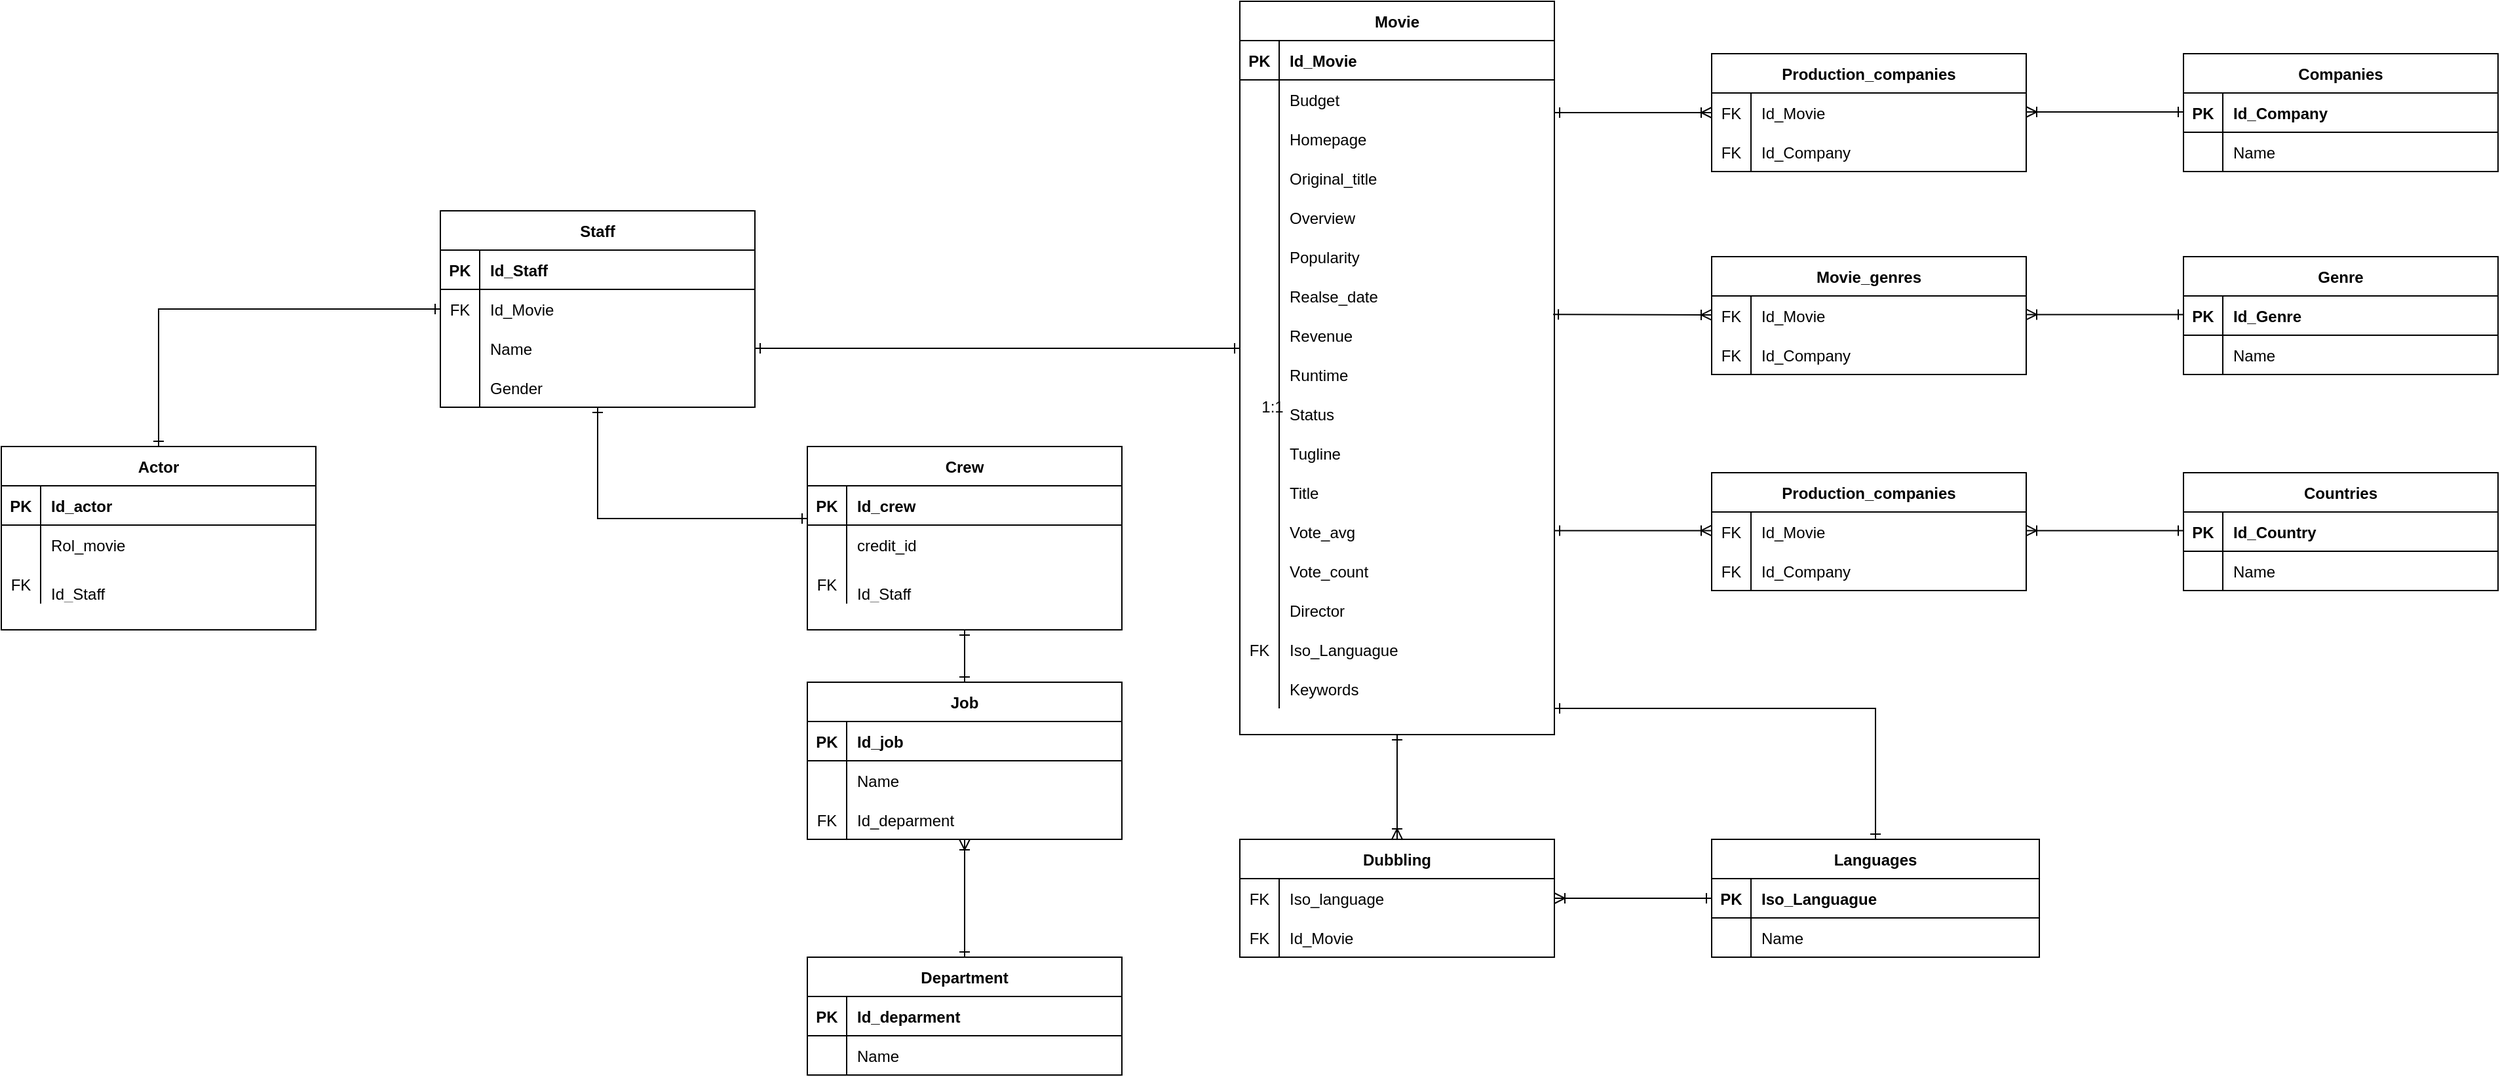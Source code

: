<mxfile version="22.1.16" type="github">
  <diagram id="R2lEEEUBdFMjLlhIrx00" name="Page-1">
    <mxGraphModel dx="2284" dy="729" grid="1" gridSize="10" guides="1" tooltips="1" connect="1" arrows="1" fold="1" page="1" pageScale="1" pageWidth="850" pageHeight="1100" math="0" shadow="0" extFonts="Permanent Marker^https://fonts.googleapis.com/css?family=Permanent+Marker">
      <root>
        <mxCell id="0" />
        <mxCell id="1" parent="0" />
        <mxCell id="Y3S7Xv6GMhC--RtSVABy-1" value="Movie" style="shape=table;startSize=30;container=1;collapsible=1;childLayout=tableLayout;fixedRows=1;rowLines=0;fontStyle=1;align=center;resizeLast=1;" parent="1" vertex="1">
          <mxGeometry x="400" y="80" width="240" height="560" as="geometry" />
        </mxCell>
        <mxCell id="Y3S7Xv6GMhC--RtSVABy-2" value="" style="shape=partialRectangle;collapsible=0;dropTarget=0;pointerEvents=0;fillColor=none;points=[[0,0.5],[1,0.5]];portConstraint=eastwest;top=0;left=0;right=0;bottom=1;" parent="Y3S7Xv6GMhC--RtSVABy-1" vertex="1">
          <mxGeometry y="30" width="240" height="30" as="geometry" />
        </mxCell>
        <mxCell id="Y3S7Xv6GMhC--RtSVABy-3" value="PK" style="shape=partialRectangle;overflow=hidden;connectable=0;fillColor=none;top=0;left=0;bottom=0;right=0;fontStyle=1;" parent="Y3S7Xv6GMhC--RtSVABy-2" vertex="1">
          <mxGeometry width="30" height="30" as="geometry">
            <mxRectangle width="30" height="30" as="alternateBounds" />
          </mxGeometry>
        </mxCell>
        <mxCell id="Y3S7Xv6GMhC--RtSVABy-4" value="Id_Movie" style="shape=partialRectangle;overflow=hidden;connectable=0;fillColor=none;top=0;left=0;bottom=0;right=0;align=left;spacingLeft=6;fontStyle=1;" parent="Y3S7Xv6GMhC--RtSVABy-2" vertex="1">
          <mxGeometry x="30" width="210" height="30" as="geometry">
            <mxRectangle width="210" height="30" as="alternateBounds" />
          </mxGeometry>
        </mxCell>
        <mxCell id="Y3S7Xv6GMhC--RtSVABy-5" value="" style="shape=partialRectangle;collapsible=0;dropTarget=0;pointerEvents=0;fillColor=none;points=[[0,0.5],[1,0.5]];portConstraint=eastwest;top=0;left=0;right=0;bottom=0;" parent="Y3S7Xv6GMhC--RtSVABy-1" vertex="1">
          <mxGeometry y="60" width="240" height="30" as="geometry" />
        </mxCell>
        <mxCell id="Y3S7Xv6GMhC--RtSVABy-6" value="" style="shape=partialRectangle;overflow=hidden;connectable=0;fillColor=none;top=0;left=0;bottom=0;right=0;" parent="Y3S7Xv6GMhC--RtSVABy-5" vertex="1">
          <mxGeometry width="30" height="30" as="geometry">
            <mxRectangle width="30" height="30" as="alternateBounds" />
          </mxGeometry>
        </mxCell>
        <mxCell id="Y3S7Xv6GMhC--RtSVABy-7" value="Budget" style="shape=partialRectangle;overflow=hidden;connectable=0;fillColor=none;top=0;left=0;bottom=0;right=0;align=left;spacingLeft=6;" parent="Y3S7Xv6GMhC--RtSVABy-5" vertex="1">
          <mxGeometry x="30" width="210" height="30" as="geometry">
            <mxRectangle width="210" height="30" as="alternateBounds" />
          </mxGeometry>
        </mxCell>
        <mxCell id="Y3S7Xv6GMhC--RtSVABy-8" style="shape=partialRectangle;collapsible=0;dropTarget=0;pointerEvents=0;fillColor=none;points=[[0,0.5],[1,0.5]];portConstraint=eastwest;top=0;left=0;right=0;bottom=0;" parent="Y3S7Xv6GMhC--RtSVABy-1" vertex="1">
          <mxGeometry y="90" width="240" height="30" as="geometry" />
        </mxCell>
        <mxCell id="Y3S7Xv6GMhC--RtSVABy-9" style="shape=partialRectangle;overflow=hidden;connectable=0;fillColor=none;top=0;left=0;bottom=0;right=0;" parent="Y3S7Xv6GMhC--RtSVABy-8" vertex="1">
          <mxGeometry width="30" height="30" as="geometry">
            <mxRectangle width="30" height="30" as="alternateBounds" />
          </mxGeometry>
        </mxCell>
        <mxCell id="Y3S7Xv6GMhC--RtSVABy-10" value="Homepage" style="shape=partialRectangle;overflow=hidden;connectable=0;fillColor=none;top=0;left=0;bottom=0;right=0;align=left;spacingLeft=6;" parent="Y3S7Xv6GMhC--RtSVABy-8" vertex="1">
          <mxGeometry x="30" width="210" height="30" as="geometry">
            <mxRectangle width="210" height="30" as="alternateBounds" />
          </mxGeometry>
        </mxCell>
        <mxCell id="Y3S7Xv6GMhC--RtSVABy-11" style="shape=partialRectangle;collapsible=0;dropTarget=0;pointerEvents=0;fillColor=none;points=[[0,0.5],[1,0.5]];portConstraint=eastwest;top=0;left=0;right=0;bottom=0;" parent="Y3S7Xv6GMhC--RtSVABy-1" vertex="1">
          <mxGeometry y="120" width="240" height="30" as="geometry" />
        </mxCell>
        <mxCell id="Y3S7Xv6GMhC--RtSVABy-12" style="shape=partialRectangle;overflow=hidden;connectable=0;fillColor=none;top=0;left=0;bottom=0;right=0;" parent="Y3S7Xv6GMhC--RtSVABy-11" vertex="1">
          <mxGeometry width="30" height="30" as="geometry">
            <mxRectangle width="30" height="30" as="alternateBounds" />
          </mxGeometry>
        </mxCell>
        <mxCell id="Y3S7Xv6GMhC--RtSVABy-13" value="Original_title" style="shape=partialRectangle;overflow=hidden;connectable=0;fillColor=none;top=0;left=0;bottom=0;right=0;align=left;spacingLeft=6;" parent="Y3S7Xv6GMhC--RtSVABy-11" vertex="1">
          <mxGeometry x="30" width="210" height="30" as="geometry">
            <mxRectangle width="210" height="30" as="alternateBounds" />
          </mxGeometry>
        </mxCell>
        <mxCell id="Y3S7Xv6GMhC--RtSVABy-14" style="shape=partialRectangle;collapsible=0;dropTarget=0;pointerEvents=0;fillColor=none;points=[[0,0.5],[1,0.5]];portConstraint=eastwest;top=0;left=0;right=0;bottom=0;" parent="Y3S7Xv6GMhC--RtSVABy-1" vertex="1">
          <mxGeometry y="150" width="240" height="30" as="geometry" />
        </mxCell>
        <mxCell id="Y3S7Xv6GMhC--RtSVABy-15" style="shape=partialRectangle;overflow=hidden;connectable=0;fillColor=none;top=0;left=0;bottom=0;right=0;" parent="Y3S7Xv6GMhC--RtSVABy-14" vertex="1">
          <mxGeometry width="30" height="30" as="geometry">
            <mxRectangle width="30" height="30" as="alternateBounds" />
          </mxGeometry>
        </mxCell>
        <mxCell id="Y3S7Xv6GMhC--RtSVABy-16" value="Overview" style="shape=partialRectangle;overflow=hidden;connectable=0;fillColor=none;top=0;left=0;bottom=0;right=0;align=left;spacingLeft=6;" parent="Y3S7Xv6GMhC--RtSVABy-14" vertex="1">
          <mxGeometry x="30" width="210" height="30" as="geometry">
            <mxRectangle width="210" height="30" as="alternateBounds" />
          </mxGeometry>
        </mxCell>
        <mxCell id="Y3S7Xv6GMhC--RtSVABy-17" style="shape=partialRectangle;collapsible=0;dropTarget=0;pointerEvents=0;fillColor=none;points=[[0,0.5],[1,0.5]];portConstraint=eastwest;top=0;left=0;right=0;bottom=0;" parent="Y3S7Xv6GMhC--RtSVABy-1" vertex="1">
          <mxGeometry y="180" width="240" height="30" as="geometry" />
        </mxCell>
        <mxCell id="Y3S7Xv6GMhC--RtSVABy-18" style="shape=partialRectangle;overflow=hidden;connectable=0;fillColor=none;top=0;left=0;bottom=0;right=0;" parent="Y3S7Xv6GMhC--RtSVABy-17" vertex="1">
          <mxGeometry width="30" height="30" as="geometry">
            <mxRectangle width="30" height="30" as="alternateBounds" />
          </mxGeometry>
        </mxCell>
        <mxCell id="Y3S7Xv6GMhC--RtSVABy-19" value="Popularity" style="shape=partialRectangle;overflow=hidden;connectable=0;fillColor=none;top=0;left=0;bottom=0;right=0;align=left;spacingLeft=6;" parent="Y3S7Xv6GMhC--RtSVABy-17" vertex="1">
          <mxGeometry x="30" width="210" height="30" as="geometry">
            <mxRectangle width="210" height="30" as="alternateBounds" />
          </mxGeometry>
        </mxCell>
        <mxCell id="Y3S7Xv6GMhC--RtSVABy-20" style="shape=partialRectangle;collapsible=0;dropTarget=0;pointerEvents=0;fillColor=none;points=[[0,0.5],[1,0.5]];portConstraint=eastwest;top=0;left=0;right=0;bottom=0;" parent="Y3S7Xv6GMhC--RtSVABy-1" vertex="1">
          <mxGeometry y="210" width="240" height="30" as="geometry" />
        </mxCell>
        <mxCell id="Y3S7Xv6GMhC--RtSVABy-21" style="shape=partialRectangle;overflow=hidden;connectable=0;fillColor=none;top=0;left=0;bottom=0;right=0;" parent="Y3S7Xv6GMhC--RtSVABy-20" vertex="1">
          <mxGeometry width="30" height="30" as="geometry">
            <mxRectangle width="30" height="30" as="alternateBounds" />
          </mxGeometry>
        </mxCell>
        <mxCell id="Y3S7Xv6GMhC--RtSVABy-22" value="Realse_date" style="shape=partialRectangle;overflow=hidden;connectable=0;fillColor=none;top=0;left=0;bottom=0;right=0;align=left;spacingLeft=6;" parent="Y3S7Xv6GMhC--RtSVABy-20" vertex="1">
          <mxGeometry x="30" width="210" height="30" as="geometry">
            <mxRectangle width="210" height="30" as="alternateBounds" />
          </mxGeometry>
        </mxCell>
        <mxCell id="Y3S7Xv6GMhC--RtSVABy-23" style="shape=partialRectangle;collapsible=0;dropTarget=0;pointerEvents=0;fillColor=none;points=[[0,0.5],[1,0.5]];portConstraint=eastwest;top=0;left=0;right=0;bottom=0;" parent="Y3S7Xv6GMhC--RtSVABy-1" vertex="1">
          <mxGeometry y="240" width="240" height="30" as="geometry" />
        </mxCell>
        <mxCell id="Y3S7Xv6GMhC--RtSVABy-24" style="shape=partialRectangle;overflow=hidden;connectable=0;fillColor=none;top=0;left=0;bottom=0;right=0;" parent="Y3S7Xv6GMhC--RtSVABy-23" vertex="1">
          <mxGeometry width="30" height="30" as="geometry">
            <mxRectangle width="30" height="30" as="alternateBounds" />
          </mxGeometry>
        </mxCell>
        <mxCell id="Y3S7Xv6GMhC--RtSVABy-25" value="Revenue" style="shape=partialRectangle;overflow=hidden;connectable=0;fillColor=none;top=0;left=0;bottom=0;right=0;align=left;spacingLeft=6;" parent="Y3S7Xv6GMhC--RtSVABy-23" vertex="1">
          <mxGeometry x="30" width="210" height="30" as="geometry">
            <mxRectangle width="210" height="30" as="alternateBounds" />
          </mxGeometry>
        </mxCell>
        <mxCell id="Y3S7Xv6GMhC--RtSVABy-26" style="shape=partialRectangle;collapsible=0;dropTarget=0;pointerEvents=0;fillColor=none;points=[[0,0.5],[1,0.5]];portConstraint=eastwest;top=0;left=0;right=0;bottom=0;" parent="Y3S7Xv6GMhC--RtSVABy-1" vertex="1">
          <mxGeometry y="270" width="240" height="30" as="geometry" />
        </mxCell>
        <mxCell id="Y3S7Xv6GMhC--RtSVABy-27" style="shape=partialRectangle;overflow=hidden;connectable=0;fillColor=none;top=0;left=0;bottom=0;right=0;" parent="Y3S7Xv6GMhC--RtSVABy-26" vertex="1">
          <mxGeometry width="30" height="30" as="geometry">
            <mxRectangle width="30" height="30" as="alternateBounds" />
          </mxGeometry>
        </mxCell>
        <mxCell id="Y3S7Xv6GMhC--RtSVABy-28" value="Runtime" style="shape=partialRectangle;overflow=hidden;connectable=0;fillColor=none;top=0;left=0;bottom=0;right=0;align=left;spacingLeft=6;" parent="Y3S7Xv6GMhC--RtSVABy-26" vertex="1">
          <mxGeometry x="30" width="210" height="30" as="geometry">
            <mxRectangle width="210" height="30" as="alternateBounds" />
          </mxGeometry>
        </mxCell>
        <mxCell id="Y3S7Xv6GMhC--RtSVABy-29" style="shape=partialRectangle;collapsible=0;dropTarget=0;pointerEvents=0;fillColor=none;points=[[0,0.5],[1,0.5]];portConstraint=eastwest;top=0;left=0;right=0;bottom=0;" parent="Y3S7Xv6GMhC--RtSVABy-1" vertex="1">
          <mxGeometry y="300" width="240" height="30" as="geometry" />
        </mxCell>
        <mxCell id="Y3S7Xv6GMhC--RtSVABy-30" style="shape=partialRectangle;overflow=hidden;connectable=0;fillColor=none;top=0;left=0;bottom=0;right=0;" parent="Y3S7Xv6GMhC--RtSVABy-29" vertex="1">
          <mxGeometry width="30" height="30" as="geometry">
            <mxRectangle width="30" height="30" as="alternateBounds" />
          </mxGeometry>
        </mxCell>
        <mxCell id="Y3S7Xv6GMhC--RtSVABy-31" value="Status" style="shape=partialRectangle;overflow=hidden;connectable=0;fillColor=none;top=0;left=0;bottom=0;right=0;align=left;spacingLeft=6;" parent="Y3S7Xv6GMhC--RtSVABy-29" vertex="1">
          <mxGeometry x="30" width="210" height="30" as="geometry">
            <mxRectangle width="210" height="30" as="alternateBounds" />
          </mxGeometry>
        </mxCell>
        <mxCell id="Y3S7Xv6GMhC--RtSVABy-32" style="shape=partialRectangle;collapsible=0;dropTarget=0;pointerEvents=0;fillColor=none;points=[[0,0.5],[1,0.5]];portConstraint=eastwest;top=0;left=0;right=0;bottom=0;" parent="Y3S7Xv6GMhC--RtSVABy-1" vertex="1">
          <mxGeometry y="330" width="240" height="30" as="geometry" />
        </mxCell>
        <mxCell id="Y3S7Xv6GMhC--RtSVABy-33" style="shape=partialRectangle;overflow=hidden;connectable=0;fillColor=none;top=0;left=0;bottom=0;right=0;" parent="Y3S7Xv6GMhC--RtSVABy-32" vertex="1">
          <mxGeometry width="30" height="30" as="geometry">
            <mxRectangle width="30" height="30" as="alternateBounds" />
          </mxGeometry>
        </mxCell>
        <mxCell id="Y3S7Xv6GMhC--RtSVABy-34" value="Tugline" style="shape=partialRectangle;overflow=hidden;connectable=0;fillColor=none;top=0;left=0;bottom=0;right=0;align=left;spacingLeft=6;" parent="Y3S7Xv6GMhC--RtSVABy-32" vertex="1">
          <mxGeometry x="30" width="210" height="30" as="geometry">
            <mxRectangle width="210" height="30" as="alternateBounds" />
          </mxGeometry>
        </mxCell>
        <mxCell id="Y3S7Xv6GMhC--RtSVABy-35" style="shape=partialRectangle;collapsible=0;dropTarget=0;pointerEvents=0;fillColor=none;points=[[0,0.5],[1,0.5]];portConstraint=eastwest;top=0;left=0;right=0;bottom=0;" parent="Y3S7Xv6GMhC--RtSVABy-1" vertex="1">
          <mxGeometry y="360" width="240" height="30" as="geometry" />
        </mxCell>
        <mxCell id="Y3S7Xv6GMhC--RtSVABy-36" style="shape=partialRectangle;overflow=hidden;connectable=0;fillColor=none;top=0;left=0;bottom=0;right=0;" parent="Y3S7Xv6GMhC--RtSVABy-35" vertex="1">
          <mxGeometry width="30" height="30" as="geometry">
            <mxRectangle width="30" height="30" as="alternateBounds" />
          </mxGeometry>
        </mxCell>
        <mxCell id="Y3S7Xv6GMhC--RtSVABy-37" value="Title" style="shape=partialRectangle;overflow=hidden;connectable=0;fillColor=none;top=0;left=0;bottom=0;right=0;align=left;spacingLeft=6;" parent="Y3S7Xv6GMhC--RtSVABy-35" vertex="1">
          <mxGeometry x="30" width="210" height="30" as="geometry">
            <mxRectangle width="210" height="30" as="alternateBounds" />
          </mxGeometry>
        </mxCell>
        <mxCell id="Y3S7Xv6GMhC--RtSVABy-38" style="shape=partialRectangle;collapsible=0;dropTarget=0;pointerEvents=0;fillColor=none;points=[[0,0.5],[1,0.5]];portConstraint=eastwest;top=0;left=0;right=0;bottom=0;" parent="Y3S7Xv6GMhC--RtSVABy-1" vertex="1">
          <mxGeometry y="390" width="240" height="30" as="geometry" />
        </mxCell>
        <mxCell id="Y3S7Xv6GMhC--RtSVABy-39" style="shape=partialRectangle;overflow=hidden;connectable=0;fillColor=none;top=0;left=0;bottom=0;right=0;" parent="Y3S7Xv6GMhC--RtSVABy-38" vertex="1">
          <mxGeometry width="30" height="30" as="geometry">
            <mxRectangle width="30" height="30" as="alternateBounds" />
          </mxGeometry>
        </mxCell>
        <mxCell id="Y3S7Xv6GMhC--RtSVABy-40" value="Vote_avg" style="shape=partialRectangle;overflow=hidden;connectable=0;fillColor=none;top=0;left=0;bottom=0;right=0;align=left;spacingLeft=6;" parent="Y3S7Xv6GMhC--RtSVABy-38" vertex="1">
          <mxGeometry x="30" width="210" height="30" as="geometry">
            <mxRectangle width="210" height="30" as="alternateBounds" />
          </mxGeometry>
        </mxCell>
        <mxCell id="Y3S7Xv6GMhC--RtSVABy-41" style="shape=partialRectangle;collapsible=0;dropTarget=0;pointerEvents=0;fillColor=none;points=[[0,0.5],[1,0.5]];portConstraint=eastwest;top=0;left=0;right=0;bottom=0;" parent="Y3S7Xv6GMhC--RtSVABy-1" vertex="1">
          <mxGeometry y="420" width="240" height="30" as="geometry" />
        </mxCell>
        <mxCell id="Y3S7Xv6GMhC--RtSVABy-42" style="shape=partialRectangle;overflow=hidden;connectable=0;fillColor=none;top=0;left=0;bottom=0;right=0;" parent="Y3S7Xv6GMhC--RtSVABy-41" vertex="1">
          <mxGeometry width="30" height="30" as="geometry">
            <mxRectangle width="30" height="30" as="alternateBounds" />
          </mxGeometry>
        </mxCell>
        <mxCell id="Y3S7Xv6GMhC--RtSVABy-43" value="Vote_count" style="shape=partialRectangle;overflow=hidden;connectable=0;fillColor=none;top=0;left=0;bottom=0;right=0;align=left;spacingLeft=6;" parent="Y3S7Xv6GMhC--RtSVABy-41" vertex="1">
          <mxGeometry x="30" width="210" height="30" as="geometry">
            <mxRectangle width="210" height="30" as="alternateBounds" />
          </mxGeometry>
        </mxCell>
        <mxCell id="Y3S7Xv6GMhC--RtSVABy-44" style="shape=partialRectangle;collapsible=0;dropTarget=0;pointerEvents=0;fillColor=none;points=[[0,0.5],[1,0.5]];portConstraint=eastwest;top=0;left=0;right=0;bottom=0;" parent="Y3S7Xv6GMhC--RtSVABy-1" vertex="1">
          <mxGeometry y="450" width="240" height="30" as="geometry" />
        </mxCell>
        <mxCell id="Y3S7Xv6GMhC--RtSVABy-45" style="shape=partialRectangle;overflow=hidden;connectable=0;fillColor=none;top=0;left=0;bottom=0;right=0;" parent="Y3S7Xv6GMhC--RtSVABy-44" vertex="1">
          <mxGeometry width="30" height="30" as="geometry">
            <mxRectangle width="30" height="30" as="alternateBounds" />
          </mxGeometry>
        </mxCell>
        <mxCell id="Y3S7Xv6GMhC--RtSVABy-46" value="Director" style="shape=partialRectangle;overflow=hidden;connectable=0;fillColor=none;top=0;left=0;bottom=0;right=0;align=left;spacingLeft=6;" parent="Y3S7Xv6GMhC--RtSVABy-44" vertex="1">
          <mxGeometry x="30" width="210" height="30" as="geometry">
            <mxRectangle width="210" height="30" as="alternateBounds" />
          </mxGeometry>
        </mxCell>
        <mxCell id="bnTG9ODrhzWdTI_-gpjd-5" style="shape=partialRectangle;collapsible=0;dropTarget=0;pointerEvents=0;fillColor=none;points=[[0,0.5],[1,0.5]];portConstraint=eastwest;top=0;left=0;right=0;bottom=0;" parent="Y3S7Xv6GMhC--RtSVABy-1" vertex="1">
          <mxGeometry y="480" width="240" height="30" as="geometry" />
        </mxCell>
        <mxCell id="bnTG9ODrhzWdTI_-gpjd-6" value="FK" style="shape=partialRectangle;overflow=hidden;connectable=0;fillColor=none;top=0;left=0;bottom=0;right=0;" parent="bnTG9ODrhzWdTI_-gpjd-5" vertex="1">
          <mxGeometry width="30" height="30" as="geometry">
            <mxRectangle width="30" height="30" as="alternateBounds" />
          </mxGeometry>
        </mxCell>
        <mxCell id="bnTG9ODrhzWdTI_-gpjd-7" value="Iso_Languague" style="shape=partialRectangle;overflow=hidden;connectable=0;fillColor=none;top=0;left=0;bottom=0;right=0;align=left;spacingLeft=6;" parent="bnTG9ODrhzWdTI_-gpjd-5" vertex="1">
          <mxGeometry x="30" width="210" height="30" as="geometry">
            <mxRectangle width="210" height="30" as="alternateBounds" />
          </mxGeometry>
        </mxCell>
        <mxCell id="bnTG9ODrhzWdTI_-gpjd-15" style="shape=partialRectangle;collapsible=0;dropTarget=0;pointerEvents=0;fillColor=none;points=[[0,0.5],[1,0.5]];portConstraint=eastwest;top=0;left=0;right=0;bottom=0;" parent="Y3S7Xv6GMhC--RtSVABy-1" vertex="1">
          <mxGeometry y="510" width="240" height="30" as="geometry" />
        </mxCell>
        <mxCell id="bnTG9ODrhzWdTI_-gpjd-16" style="shape=partialRectangle;overflow=hidden;connectable=0;fillColor=none;top=0;left=0;bottom=0;right=0;" parent="bnTG9ODrhzWdTI_-gpjd-15" vertex="1">
          <mxGeometry width="30" height="30" as="geometry">
            <mxRectangle width="30" height="30" as="alternateBounds" />
          </mxGeometry>
        </mxCell>
        <mxCell id="bnTG9ODrhzWdTI_-gpjd-17" value="Keywords" style="shape=partialRectangle;overflow=hidden;connectable=0;fillColor=none;top=0;left=0;bottom=0;right=0;align=left;spacingLeft=6;" parent="bnTG9ODrhzWdTI_-gpjd-15" vertex="1">
          <mxGeometry x="30" width="210" height="30" as="geometry">
            <mxRectangle width="210" height="30" as="alternateBounds" />
          </mxGeometry>
        </mxCell>
        <mxCell id="Y3S7Xv6GMhC--RtSVABy-47" value="Companies" style="shape=table;startSize=30;container=1;collapsible=1;childLayout=tableLayout;fixedRows=1;rowLines=0;fontStyle=1;align=center;resizeLast=1;" parent="1" vertex="1">
          <mxGeometry x="1120" y="120" width="240" height="90" as="geometry" />
        </mxCell>
        <mxCell id="Y3S7Xv6GMhC--RtSVABy-48" value="" style="shape=partialRectangle;collapsible=0;dropTarget=0;pointerEvents=0;fillColor=none;points=[[0,0.5],[1,0.5]];portConstraint=eastwest;top=0;left=0;right=0;bottom=1;" parent="Y3S7Xv6GMhC--RtSVABy-47" vertex="1">
          <mxGeometry y="30" width="240" height="30" as="geometry" />
        </mxCell>
        <mxCell id="Y3S7Xv6GMhC--RtSVABy-49" value="PK" style="shape=partialRectangle;overflow=hidden;connectable=0;fillColor=none;top=0;left=0;bottom=0;right=0;fontStyle=1;" parent="Y3S7Xv6GMhC--RtSVABy-48" vertex="1">
          <mxGeometry width="30" height="30" as="geometry">
            <mxRectangle width="30" height="30" as="alternateBounds" />
          </mxGeometry>
        </mxCell>
        <mxCell id="Y3S7Xv6GMhC--RtSVABy-50" value="Id_Company " style="shape=partialRectangle;overflow=hidden;connectable=0;fillColor=none;top=0;left=0;bottom=0;right=0;align=left;spacingLeft=6;fontStyle=1;" parent="Y3S7Xv6GMhC--RtSVABy-48" vertex="1">
          <mxGeometry x="30" width="210" height="30" as="geometry">
            <mxRectangle width="210" height="30" as="alternateBounds" />
          </mxGeometry>
        </mxCell>
        <mxCell id="Y3S7Xv6GMhC--RtSVABy-51" value="" style="shape=partialRectangle;collapsible=0;dropTarget=0;pointerEvents=0;fillColor=none;points=[[0,0.5],[1,0.5]];portConstraint=eastwest;top=0;left=0;right=0;bottom=0;" parent="Y3S7Xv6GMhC--RtSVABy-47" vertex="1">
          <mxGeometry y="60" width="240" height="30" as="geometry" />
        </mxCell>
        <mxCell id="Y3S7Xv6GMhC--RtSVABy-52" value="" style="shape=partialRectangle;overflow=hidden;connectable=0;fillColor=none;top=0;left=0;bottom=0;right=0;" parent="Y3S7Xv6GMhC--RtSVABy-51" vertex="1">
          <mxGeometry width="30" height="30" as="geometry">
            <mxRectangle width="30" height="30" as="alternateBounds" />
          </mxGeometry>
        </mxCell>
        <mxCell id="Y3S7Xv6GMhC--RtSVABy-53" value="Name" style="shape=partialRectangle;overflow=hidden;connectable=0;fillColor=none;top=0;left=0;bottom=0;right=0;align=left;spacingLeft=6;" parent="Y3S7Xv6GMhC--RtSVABy-51" vertex="1">
          <mxGeometry x="30" width="210" height="30" as="geometry">
            <mxRectangle width="210" height="30" as="alternateBounds" />
          </mxGeometry>
        </mxCell>
        <mxCell id="Y3S7Xv6GMhC--RtSVABy-54" value="Genre" style="shape=table;startSize=30;container=1;collapsible=1;childLayout=tableLayout;fixedRows=1;rowLines=0;fontStyle=1;align=center;resizeLast=1;" parent="1" vertex="1">
          <mxGeometry x="1120" y="275" width="240" height="90" as="geometry" />
        </mxCell>
        <mxCell id="Y3S7Xv6GMhC--RtSVABy-55" value="" style="shape=partialRectangle;collapsible=0;dropTarget=0;pointerEvents=0;fillColor=none;points=[[0,0.5],[1,0.5]];portConstraint=eastwest;top=0;left=0;right=0;bottom=1;" parent="Y3S7Xv6GMhC--RtSVABy-54" vertex="1">
          <mxGeometry y="30" width="240" height="30" as="geometry" />
        </mxCell>
        <mxCell id="Y3S7Xv6GMhC--RtSVABy-56" value="PK" style="shape=partialRectangle;overflow=hidden;connectable=0;fillColor=none;top=0;left=0;bottom=0;right=0;fontStyle=1;" parent="Y3S7Xv6GMhC--RtSVABy-55" vertex="1">
          <mxGeometry width="30" height="30" as="geometry">
            <mxRectangle width="30" height="30" as="alternateBounds" />
          </mxGeometry>
        </mxCell>
        <mxCell id="Y3S7Xv6GMhC--RtSVABy-57" value="Id_Genre " style="shape=partialRectangle;overflow=hidden;connectable=0;fillColor=none;top=0;left=0;bottom=0;right=0;align=left;spacingLeft=6;fontStyle=1;" parent="Y3S7Xv6GMhC--RtSVABy-55" vertex="1">
          <mxGeometry x="30" width="210" height="30" as="geometry">
            <mxRectangle width="210" height="30" as="alternateBounds" />
          </mxGeometry>
        </mxCell>
        <mxCell id="Y3S7Xv6GMhC--RtSVABy-58" value="" style="shape=partialRectangle;collapsible=0;dropTarget=0;pointerEvents=0;fillColor=none;points=[[0,0.5],[1,0.5]];portConstraint=eastwest;top=0;left=0;right=0;bottom=0;" parent="Y3S7Xv6GMhC--RtSVABy-54" vertex="1">
          <mxGeometry y="60" width="240" height="30" as="geometry" />
        </mxCell>
        <mxCell id="Y3S7Xv6GMhC--RtSVABy-59" value="" style="shape=partialRectangle;overflow=hidden;connectable=0;fillColor=none;top=0;left=0;bottom=0;right=0;" parent="Y3S7Xv6GMhC--RtSVABy-58" vertex="1">
          <mxGeometry width="30" height="30" as="geometry">
            <mxRectangle width="30" height="30" as="alternateBounds" />
          </mxGeometry>
        </mxCell>
        <mxCell id="Y3S7Xv6GMhC--RtSVABy-60" value="Name" style="shape=partialRectangle;overflow=hidden;connectable=0;fillColor=none;top=0;left=0;bottom=0;right=0;align=left;spacingLeft=6;" parent="Y3S7Xv6GMhC--RtSVABy-58" vertex="1">
          <mxGeometry x="30" width="210" height="30" as="geometry">
            <mxRectangle width="210" height="30" as="alternateBounds" />
          </mxGeometry>
        </mxCell>
        <mxCell id="Y3S7Xv6GMhC--RtSVABy-61" value="Countries" style="shape=table;startSize=30;container=1;collapsible=1;childLayout=tableLayout;fixedRows=1;rowLines=0;fontStyle=1;align=center;resizeLast=1;" parent="1" vertex="1">
          <mxGeometry x="1120" y="440" width="240" height="90" as="geometry" />
        </mxCell>
        <mxCell id="Y3S7Xv6GMhC--RtSVABy-62" value="" style="shape=partialRectangle;collapsible=0;dropTarget=0;pointerEvents=0;fillColor=none;points=[[0,0.5],[1,0.5]];portConstraint=eastwest;top=0;left=0;right=0;bottom=1;" parent="Y3S7Xv6GMhC--RtSVABy-61" vertex="1">
          <mxGeometry y="30" width="240" height="30" as="geometry" />
        </mxCell>
        <mxCell id="Y3S7Xv6GMhC--RtSVABy-63" value="PK" style="shape=partialRectangle;overflow=hidden;connectable=0;fillColor=none;top=0;left=0;bottom=0;right=0;fontStyle=1;" parent="Y3S7Xv6GMhC--RtSVABy-62" vertex="1">
          <mxGeometry width="30" height="30" as="geometry">
            <mxRectangle width="30" height="30" as="alternateBounds" />
          </mxGeometry>
        </mxCell>
        <mxCell id="Y3S7Xv6GMhC--RtSVABy-64" value="Id_Country " style="shape=partialRectangle;overflow=hidden;connectable=0;fillColor=none;top=0;left=0;bottom=0;right=0;align=left;spacingLeft=6;fontStyle=1;" parent="Y3S7Xv6GMhC--RtSVABy-62" vertex="1">
          <mxGeometry x="30" width="210" height="30" as="geometry">
            <mxRectangle width="210" height="30" as="alternateBounds" />
          </mxGeometry>
        </mxCell>
        <mxCell id="Y3S7Xv6GMhC--RtSVABy-65" value="" style="shape=partialRectangle;collapsible=0;dropTarget=0;pointerEvents=0;fillColor=none;points=[[0,0.5],[1,0.5]];portConstraint=eastwest;top=0;left=0;right=0;bottom=0;" parent="Y3S7Xv6GMhC--RtSVABy-61" vertex="1">
          <mxGeometry y="60" width="240" height="30" as="geometry" />
        </mxCell>
        <mxCell id="Y3S7Xv6GMhC--RtSVABy-66" value="" style="shape=partialRectangle;overflow=hidden;connectable=0;fillColor=none;top=0;left=0;bottom=0;right=0;" parent="Y3S7Xv6GMhC--RtSVABy-65" vertex="1">
          <mxGeometry width="30" height="30" as="geometry">
            <mxRectangle width="30" height="30" as="alternateBounds" />
          </mxGeometry>
        </mxCell>
        <mxCell id="Y3S7Xv6GMhC--RtSVABy-67" value="Name" style="shape=partialRectangle;overflow=hidden;connectable=0;fillColor=none;top=0;left=0;bottom=0;right=0;align=left;spacingLeft=6;" parent="Y3S7Xv6GMhC--RtSVABy-65" vertex="1">
          <mxGeometry x="30" width="210" height="30" as="geometry">
            <mxRectangle width="210" height="30" as="alternateBounds" />
          </mxGeometry>
        </mxCell>
        <mxCell id="Y3S7Xv6GMhC--RtSVABy-71" value="Production_companies" style="shape=table;startSize=30;container=1;collapsible=1;childLayout=tableLayout;fixedRows=1;rowLines=0;fontStyle=1;align=center;resizeLast=1;" parent="1" vertex="1">
          <mxGeometry x="760" y="120" width="240" height="90" as="geometry" />
        </mxCell>
        <mxCell id="Y3S7Xv6GMhC--RtSVABy-137" style="shape=partialRectangle;collapsible=0;dropTarget=0;pointerEvents=0;fillColor=none;points=[[0,0.5],[1,0.5]];portConstraint=eastwest;top=0;left=0;right=0;bottom=0;" parent="Y3S7Xv6GMhC--RtSVABy-71" vertex="1">
          <mxGeometry y="30" width="240" height="30" as="geometry" />
        </mxCell>
        <mxCell id="Y3S7Xv6GMhC--RtSVABy-138" value="FK" style="shape=partialRectangle;overflow=hidden;connectable=0;fillColor=none;top=0;left=0;bottom=0;right=0;" parent="Y3S7Xv6GMhC--RtSVABy-137" vertex="1">
          <mxGeometry width="30" height="30" as="geometry">
            <mxRectangle width="30" height="30" as="alternateBounds" />
          </mxGeometry>
        </mxCell>
        <mxCell id="Y3S7Xv6GMhC--RtSVABy-139" value="Id_Movie" style="shape=partialRectangle;overflow=hidden;connectable=0;fillColor=none;top=0;left=0;bottom=0;right=0;align=left;spacingLeft=6;" parent="Y3S7Xv6GMhC--RtSVABy-137" vertex="1">
          <mxGeometry x="30" width="210" height="30" as="geometry">
            <mxRectangle width="210" height="30" as="alternateBounds" />
          </mxGeometry>
        </mxCell>
        <mxCell id="Y3S7Xv6GMhC--RtSVABy-75" value="" style="shape=partialRectangle;collapsible=0;dropTarget=0;pointerEvents=0;fillColor=none;points=[[0,0.5],[1,0.5]];portConstraint=eastwest;top=0;left=0;right=0;bottom=0;" parent="Y3S7Xv6GMhC--RtSVABy-71" vertex="1">
          <mxGeometry y="60" width="240" height="30" as="geometry" />
        </mxCell>
        <mxCell id="Y3S7Xv6GMhC--RtSVABy-76" value="FK" style="shape=partialRectangle;overflow=hidden;connectable=0;fillColor=none;top=0;left=0;bottom=0;right=0;" parent="Y3S7Xv6GMhC--RtSVABy-75" vertex="1">
          <mxGeometry width="30" height="30" as="geometry">
            <mxRectangle width="30" height="30" as="alternateBounds" />
          </mxGeometry>
        </mxCell>
        <mxCell id="Y3S7Xv6GMhC--RtSVABy-77" value="Id_Company" style="shape=partialRectangle;overflow=hidden;connectable=0;fillColor=none;top=0;left=0;bottom=0;right=0;align=left;spacingLeft=6;" parent="Y3S7Xv6GMhC--RtSVABy-75" vertex="1">
          <mxGeometry x="30" width="210" height="30" as="geometry">
            <mxRectangle width="210" height="30" as="alternateBounds" />
          </mxGeometry>
        </mxCell>
        <mxCell id="Y3S7Xv6GMhC--RtSVABy-140" value="" style="endArrow=ERoneToMany;html=1;rounded=0;exitX=1;exitY=0.833;exitDx=0;exitDy=0;entryX=0;entryY=0.5;entryDx=0;entryDy=0;exitPerimeter=0;startArrow=ERone;startFill=0;endFill=0;" parent="1" source="Y3S7Xv6GMhC--RtSVABy-5" target="Y3S7Xv6GMhC--RtSVABy-137" edge="1">
          <mxGeometry width="50" height="50" relative="1" as="geometry">
            <mxPoint x="890" y="330" as="sourcePoint" />
            <mxPoint x="940" y="280" as="targetPoint" />
          </mxGeometry>
        </mxCell>
        <mxCell id="Y3S7Xv6GMhC--RtSVABy-141" value="" style="endArrow=ERone;html=1;rounded=0;exitX=1;exitY=0.833;exitDx=0;exitDy=0;entryX=0;entryY=0.5;entryDx=0;entryDy=0;exitPerimeter=0;startArrow=ERoneToMany;startFill=0;endFill=0;" parent="1" edge="1">
          <mxGeometry width="50" height="50" relative="1" as="geometry">
            <mxPoint x="1000" y="164.5" as="sourcePoint" />
            <mxPoint x="1120" y="164.5" as="targetPoint" />
          </mxGeometry>
        </mxCell>
        <mxCell id="Y3S7Xv6GMhC--RtSVABy-146" value="Movie_genres" style="shape=table;startSize=30;container=1;collapsible=1;childLayout=tableLayout;fixedRows=1;rowLines=0;fontStyle=1;align=center;resizeLast=1;" parent="1" vertex="1">
          <mxGeometry x="760" y="275" width="240" height="90" as="geometry" />
        </mxCell>
        <mxCell id="Y3S7Xv6GMhC--RtSVABy-147" style="shape=partialRectangle;collapsible=0;dropTarget=0;pointerEvents=0;fillColor=none;points=[[0,0.5],[1,0.5]];portConstraint=eastwest;top=0;left=0;right=0;bottom=0;" parent="Y3S7Xv6GMhC--RtSVABy-146" vertex="1">
          <mxGeometry y="30" width="240" height="30" as="geometry" />
        </mxCell>
        <mxCell id="Y3S7Xv6GMhC--RtSVABy-148" value="FK" style="shape=partialRectangle;overflow=hidden;connectable=0;fillColor=none;top=0;left=0;bottom=0;right=0;" parent="Y3S7Xv6GMhC--RtSVABy-147" vertex="1">
          <mxGeometry width="30" height="30" as="geometry">
            <mxRectangle width="30" height="30" as="alternateBounds" />
          </mxGeometry>
        </mxCell>
        <mxCell id="Y3S7Xv6GMhC--RtSVABy-149" value="Id_Movie" style="shape=partialRectangle;overflow=hidden;connectable=0;fillColor=none;top=0;left=0;bottom=0;right=0;align=left;spacingLeft=6;" parent="Y3S7Xv6GMhC--RtSVABy-147" vertex="1">
          <mxGeometry x="30" width="210" height="30" as="geometry">
            <mxRectangle width="210" height="30" as="alternateBounds" />
          </mxGeometry>
        </mxCell>
        <mxCell id="Y3S7Xv6GMhC--RtSVABy-150" value="" style="shape=partialRectangle;collapsible=0;dropTarget=0;pointerEvents=0;fillColor=none;points=[[0,0.5],[1,0.5]];portConstraint=eastwest;top=0;left=0;right=0;bottom=0;" parent="Y3S7Xv6GMhC--RtSVABy-146" vertex="1">
          <mxGeometry y="60" width="240" height="30" as="geometry" />
        </mxCell>
        <mxCell id="Y3S7Xv6GMhC--RtSVABy-151" value="FK" style="shape=partialRectangle;overflow=hidden;connectable=0;fillColor=none;top=0;left=0;bottom=0;right=0;" parent="Y3S7Xv6GMhC--RtSVABy-150" vertex="1">
          <mxGeometry width="30" height="30" as="geometry">
            <mxRectangle width="30" height="30" as="alternateBounds" />
          </mxGeometry>
        </mxCell>
        <mxCell id="Y3S7Xv6GMhC--RtSVABy-152" value="Id_Company" style="shape=partialRectangle;overflow=hidden;connectable=0;fillColor=none;top=0;left=0;bottom=0;right=0;align=left;spacingLeft=6;" parent="Y3S7Xv6GMhC--RtSVABy-150" vertex="1">
          <mxGeometry x="30" width="210" height="30" as="geometry">
            <mxRectangle width="210" height="30" as="alternateBounds" />
          </mxGeometry>
        </mxCell>
        <mxCell id="Y3S7Xv6GMhC--RtSVABy-153" value="Production_companies" style="shape=table;startSize=30;container=1;collapsible=1;childLayout=tableLayout;fixedRows=1;rowLines=0;fontStyle=1;align=center;resizeLast=1;" parent="1" vertex="1">
          <mxGeometry x="760" y="440" width="240" height="90" as="geometry" />
        </mxCell>
        <mxCell id="Y3S7Xv6GMhC--RtSVABy-154" style="shape=partialRectangle;collapsible=0;dropTarget=0;pointerEvents=0;fillColor=none;points=[[0,0.5],[1,0.5]];portConstraint=eastwest;top=0;left=0;right=0;bottom=0;" parent="Y3S7Xv6GMhC--RtSVABy-153" vertex="1">
          <mxGeometry y="30" width="240" height="30" as="geometry" />
        </mxCell>
        <mxCell id="Y3S7Xv6GMhC--RtSVABy-155" value="FK" style="shape=partialRectangle;overflow=hidden;connectable=0;fillColor=none;top=0;left=0;bottom=0;right=0;" parent="Y3S7Xv6GMhC--RtSVABy-154" vertex="1">
          <mxGeometry width="30" height="30" as="geometry">
            <mxRectangle width="30" height="30" as="alternateBounds" />
          </mxGeometry>
        </mxCell>
        <mxCell id="Y3S7Xv6GMhC--RtSVABy-156" value="Id_Movie" style="shape=partialRectangle;overflow=hidden;connectable=0;fillColor=none;top=0;left=0;bottom=0;right=0;align=left;spacingLeft=6;" parent="Y3S7Xv6GMhC--RtSVABy-154" vertex="1">
          <mxGeometry x="30" width="210" height="30" as="geometry">
            <mxRectangle width="210" height="30" as="alternateBounds" />
          </mxGeometry>
        </mxCell>
        <mxCell id="Y3S7Xv6GMhC--RtSVABy-157" value="" style="shape=partialRectangle;collapsible=0;dropTarget=0;pointerEvents=0;fillColor=none;points=[[0,0.5],[1,0.5]];portConstraint=eastwest;top=0;left=0;right=0;bottom=0;" parent="Y3S7Xv6GMhC--RtSVABy-153" vertex="1">
          <mxGeometry y="60" width="240" height="30" as="geometry" />
        </mxCell>
        <mxCell id="Y3S7Xv6GMhC--RtSVABy-158" value="FK" style="shape=partialRectangle;overflow=hidden;connectable=0;fillColor=none;top=0;left=0;bottom=0;right=0;" parent="Y3S7Xv6GMhC--RtSVABy-157" vertex="1">
          <mxGeometry width="30" height="30" as="geometry">
            <mxRectangle width="30" height="30" as="alternateBounds" />
          </mxGeometry>
        </mxCell>
        <mxCell id="Y3S7Xv6GMhC--RtSVABy-159" value="Id_Company" style="shape=partialRectangle;overflow=hidden;connectable=0;fillColor=none;top=0;left=0;bottom=0;right=0;align=left;spacingLeft=6;" parent="Y3S7Xv6GMhC--RtSVABy-157" vertex="1">
          <mxGeometry x="30" width="210" height="30" as="geometry">
            <mxRectangle width="210" height="30" as="alternateBounds" />
          </mxGeometry>
        </mxCell>
        <mxCell id="eu7gHafCNAeTvt-k_Dmj-31" value="Dubbling" style="shape=table;startSize=30;container=1;collapsible=1;childLayout=tableLayout;fixedRows=1;rowLines=0;fontStyle=1;align=center;resizeLast=1;" parent="1" vertex="1">
          <mxGeometry x="400" y="720" width="240" height="90" as="geometry" />
        </mxCell>
        <mxCell id="eu7gHafCNAeTvt-k_Dmj-35" value="" style="shape=partialRectangle;collapsible=0;dropTarget=0;pointerEvents=0;fillColor=none;points=[[0,0.5],[1,0.5]];portConstraint=eastwest;top=0;left=0;right=0;bottom=0;" parent="eu7gHafCNAeTvt-k_Dmj-31" vertex="1">
          <mxGeometry y="30" width="240" height="30" as="geometry" />
        </mxCell>
        <mxCell id="eu7gHafCNAeTvt-k_Dmj-36" value="FK" style="shape=partialRectangle;overflow=hidden;connectable=0;fillColor=none;top=0;left=0;bottom=0;right=0;" parent="eu7gHafCNAeTvt-k_Dmj-35" vertex="1">
          <mxGeometry width="30" height="30" as="geometry">
            <mxRectangle width="30" height="30" as="alternateBounds" />
          </mxGeometry>
        </mxCell>
        <mxCell id="eu7gHafCNAeTvt-k_Dmj-37" value="Iso_language" style="shape=partialRectangle;overflow=hidden;connectable=0;fillColor=none;top=0;left=0;bottom=0;right=0;align=left;spacingLeft=6;" parent="eu7gHafCNAeTvt-k_Dmj-35" vertex="1">
          <mxGeometry x="30" width="210" height="30" as="geometry">
            <mxRectangle width="210" height="30" as="alternateBounds" />
          </mxGeometry>
        </mxCell>
        <mxCell id="eu7gHafCNAeTvt-k_Dmj-59" style="shape=partialRectangle;collapsible=0;dropTarget=0;pointerEvents=0;fillColor=none;points=[[0,0.5],[1,0.5]];portConstraint=eastwest;top=0;left=0;right=0;bottom=0;" parent="eu7gHafCNAeTvt-k_Dmj-31" vertex="1">
          <mxGeometry y="60" width="240" height="30" as="geometry" />
        </mxCell>
        <mxCell id="eu7gHafCNAeTvt-k_Dmj-60" value="FK" style="shape=partialRectangle;overflow=hidden;connectable=0;fillColor=none;top=0;left=0;bottom=0;right=0;" parent="eu7gHafCNAeTvt-k_Dmj-59" vertex="1">
          <mxGeometry width="30" height="30" as="geometry">
            <mxRectangle width="30" height="30" as="alternateBounds" />
          </mxGeometry>
        </mxCell>
        <mxCell id="eu7gHafCNAeTvt-k_Dmj-61" value="Id_Movie" style="shape=partialRectangle;overflow=hidden;connectable=0;fillColor=none;top=0;left=0;bottom=0;right=0;align=left;spacingLeft=6;" parent="eu7gHafCNAeTvt-k_Dmj-59" vertex="1">
          <mxGeometry x="30" width="210" height="30" as="geometry">
            <mxRectangle width="210" height="30" as="alternateBounds" />
          </mxGeometry>
        </mxCell>
        <mxCell id="eu7gHafCNAeTvt-k_Dmj-38" value="Languages" style="shape=table;startSize=30;container=1;collapsible=1;childLayout=tableLayout;fixedRows=1;rowLines=0;fontStyle=1;align=center;resizeLast=1;" parent="1" vertex="1">
          <mxGeometry x="760" y="720" width="250" height="90" as="geometry" />
        </mxCell>
        <mxCell id="eu7gHafCNAeTvt-k_Dmj-39" value="" style="shape=partialRectangle;collapsible=0;dropTarget=0;pointerEvents=0;fillColor=none;points=[[0,0.5],[1,0.5]];portConstraint=eastwest;top=0;left=0;right=0;bottom=1;" parent="eu7gHafCNAeTvt-k_Dmj-38" vertex="1">
          <mxGeometry y="30" width="250" height="30" as="geometry" />
        </mxCell>
        <mxCell id="eu7gHafCNAeTvt-k_Dmj-40" value="PK" style="shape=partialRectangle;overflow=hidden;connectable=0;fillColor=none;top=0;left=0;bottom=0;right=0;fontStyle=1;" parent="eu7gHafCNAeTvt-k_Dmj-39" vertex="1">
          <mxGeometry width="30" height="30" as="geometry">
            <mxRectangle width="30" height="30" as="alternateBounds" />
          </mxGeometry>
        </mxCell>
        <mxCell id="eu7gHafCNAeTvt-k_Dmj-41" value="Iso_Languague" style="shape=partialRectangle;overflow=hidden;connectable=0;fillColor=none;top=0;left=0;bottom=0;right=0;align=left;spacingLeft=6;fontStyle=1;" parent="eu7gHafCNAeTvt-k_Dmj-39" vertex="1">
          <mxGeometry x="30" width="220" height="30" as="geometry">
            <mxRectangle width="220" height="30" as="alternateBounds" />
          </mxGeometry>
        </mxCell>
        <mxCell id="eu7gHafCNAeTvt-k_Dmj-42" value="" style="shape=partialRectangle;collapsible=0;dropTarget=0;pointerEvents=0;fillColor=none;points=[[0,0.5],[1,0.5]];portConstraint=eastwest;top=0;left=0;right=0;bottom=0;" parent="eu7gHafCNAeTvt-k_Dmj-38" vertex="1">
          <mxGeometry y="60" width="250" height="30" as="geometry" />
        </mxCell>
        <mxCell id="eu7gHafCNAeTvt-k_Dmj-43" value="" style="shape=partialRectangle;overflow=hidden;connectable=0;fillColor=none;top=0;left=0;bottom=0;right=0;" parent="eu7gHafCNAeTvt-k_Dmj-42" vertex="1">
          <mxGeometry width="30" height="30" as="geometry">
            <mxRectangle width="30" height="30" as="alternateBounds" />
          </mxGeometry>
        </mxCell>
        <mxCell id="eu7gHafCNAeTvt-k_Dmj-44" value="Name" style="shape=partialRectangle;overflow=hidden;connectable=0;fillColor=none;top=0;left=0;bottom=0;right=0;align=left;spacingLeft=6;" parent="eu7gHafCNAeTvt-k_Dmj-42" vertex="1">
          <mxGeometry x="30" width="220" height="30" as="geometry">
            <mxRectangle width="220" height="30" as="alternateBounds" />
          </mxGeometry>
        </mxCell>
        <mxCell id="eu7gHafCNAeTvt-k_Dmj-47" value="" style="endArrow=ERone;html=1;rounded=0;startArrow=ERone;startFill=0;endFill=0;" parent="1" target="eu7gHafCNAeTvt-k_Dmj-38" edge="1">
          <mxGeometry width="50" height="50" relative="1" as="geometry">
            <mxPoint x="640" y="620" as="sourcePoint" />
            <mxPoint x="770" y="494.5" as="targetPoint" />
            <Array as="points">
              <mxPoint x="885" y="620" />
            </Array>
          </mxGeometry>
        </mxCell>
        <mxCell id="eu7gHafCNAeTvt-k_Dmj-48" value="" style="endArrow=ERoneToMany;html=1;rounded=0;startArrow=ERone;startFill=0;endFill=0;" parent="1" source="Y3S7Xv6GMhC--RtSVABy-1" target="eu7gHafCNAeTvt-k_Dmj-31" edge="1">
          <mxGeometry width="50" height="50" relative="1" as="geometry">
            <mxPoint x="500" y="600" as="sourcePoint" />
            <mxPoint x="620" y="600" as="targetPoint" />
          </mxGeometry>
        </mxCell>
        <mxCell id="eu7gHafCNAeTvt-k_Dmj-49" value="" style="endArrow=ERoneToMany;html=1;rounded=0;startArrow=ERone;startFill=0;endFill=0;" parent="1" source="eu7gHafCNAeTvt-k_Dmj-38" target="eu7gHafCNAeTvt-k_Dmj-31" edge="1">
          <mxGeometry width="50" height="50" relative="1" as="geometry">
            <mxPoint x="530" y="650" as="sourcePoint" />
            <mxPoint x="590" y="740" as="targetPoint" />
          </mxGeometry>
        </mxCell>
        <mxCell id="eu7gHafCNAeTvt-k_Dmj-55" value="" style="endArrow=ERoneToMany;html=1;rounded=0;entryX=0;entryY=0.5;entryDx=0;entryDy=0;startArrow=ERone;startFill=0;endFill=0;exitX=0.996;exitY=-0.028;exitDx=0;exitDy=0;exitPerimeter=0;" parent="1" source="Y3S7Xv6GMhC--RtSVABy-23" edge="1">
          <mxGeometry width="50" height="50" relative="1" as="geometry">
            <mxPoint x="640" y="319.47" as="sourcePoint" />
            <mxPoint x="760" y="319.47" as="targetPoint" />
          </mxGeometry>
        </mxCell>
        <mxCell id="eu7gHafCNAeTvt-k_Dmj-56" value="" style="endArrow=ERoneToMany;html=1;rounded=0;exitX=1;exitY=0.833;exitDx=0;exitDy=0;entryX=0;entryY=0.5;entryDx=0;entryDy=0;exitPerimeter=0;startArrow=ERone;startFill=0;endFill=0;" parent="1" edge="1">
          <mxGeometry width="50" height="50" relative="1" as="geometry">
            <mxPoint x="640" y="484.23" as="sourcePoint" />
            <mxPoint x="760" y="484.23" as="targetPoint" />
          </mxGeometry>
        </mxCell>
        <mxCell id="eu7gHafCNAeTvt-k_Dmj-57" value="" style="endArrow=ERone;html=1;rounded=0;exitX=1;exitY=0.833;exitDx=0;exitDy=0;entryX=0;entryY=0.5;entryDx=0;entryDy=0;exitPerimeter=0;startArrow=ERoneToMany;startFill=0;endFill=0;" parent="1" edge="1">
          <mxGeometry width="50" height="50" relative="1" as="geometry">
            <mxPoint x="1000" y="319.23" as="sourcePoint" />
            <mxPoint x="1120" y="319.23" as="targetPoint" />
          </mxGeometry>
        </mxCell>
        <mxCell id="eu7gHafCNAeTvt-k_Dmj-58" value="" style="endArrow=ERone;html=1;rounded=0;exitX=1;exitY=0.833;exitDx=0;exitDy=0;entryX=0;entryY=0.5;entryDx=0;entryDy=0;exitPerimeter=0;startArrow=ERoneToMany;startFill=0;endFill=0;" parent="1" edge="1">
          <mxGeometry width="50" height="50" relative="1" as="geometry">
            <mxPoint x="1000" y="484.23" as="sourcePoint" />
            <mxPoint x="1120" y="484.23" as="targetPoint" />
          </mxGeometry>
        </mxCell>
        <mxCell id="eu7gHafCNAeTvt-k_Dmj-70" value="Staff" style="shape=table;startSize=30;container=1;collapsible=1;childLayout=tableLayout;fixedRows=1;rowLines=0;fontStyle=1;align=center;resizeLast=1;" parent="1" vertex="1">
          <mxGeometry x="-210" y="240" width="240" height="150" as="geometry" />
        </mxCell>
        <mxCell id="eu7gHafCNAeTvt-k_Dmj-71" value="" style="shape=partialRectangle;collapsible=0;dropTarget=0;pointerEvents=0;fillColor=none;points=[[0,0.5],[1,0.5]];portConstraint=eastwest;top=0;left=0;right=0;bottom=1;" parent="eu7gHafCNAeTvt-k_Dmj-70" vertex="1">
          <mxGeometry y="30" width="240" height="30" as="geometry" />
        </mxCell>
        <mxCell id="eu7gHafCNAeTvt-k_Dmj-72" value="PK" style="shape=partialRectangle;overflow=hidden;connectable=0;fillColor=none;top=0;left=0;bottom=0;right=0;fontStyle=1;" parent="eu7gHafCNAeTvt-k_Dmj-71" vertex="1">
          <mxGeometry width="30" height="30" as="geometry">
            <mxRectangle width="30" height="30" as="alternateBounds" />
          </mxGeometry>
        </mxCell>
        <mxCell id="eu7gHafCNAeTvt-k_Dmj-73" value="Id_Staff" style="shape=partialRectangle;overflow=hidden;connectable=0;fillColor=none;top=0;left=0;bottom=0;right=0;align=left;spacingLeft=6;fontStyle=1;" parent="eu7gHafCNAeTvt-k_Dmj-71" vertex="1">
          <mxGeometry x="30" width="210" height="30" as="geometry">
            <mxRectangle width="210" height="30" as="alternateBounds" />
          </mxGeometry>
        </mxCell>
        <mxCell id="bnTG9ODrhzWdTI_-gpjd-18" style="shape=partialRectangle;collapsible=0;dropTarget=0;pointerEvents=0;fillColor=none;points=[[0,0.5],[1,0.5]];portConstraint=eastwest;top=0;left=0;right=0;bottom=0;" parent="eu7gHafCNAeTvt-k_Dmj-70" vertex="1">
          <mxGeometry y="60" width="240" height="30" as="geometry" />
        </mxCell>
        <mxCell id="bnTG9ODrhzWdTI_-gpjd-19" value="FK" style="shape=partialRectangle;overflow=hidden;connectable=0;fillColor=none;top=0;left=0;bottom=0;right=0;" parent="bnTG9ODrhzWdTI_-gpjd-18" vertex="1">
          <mxGeometry width="30" height="30" as="geometry">
            <mxRectangle width="30" height="30" as="alternateBounds" />
          </mxGeometry>
        </mxCell>
        <mxCell id="bnTG9ODrhzWdTI_-gpjd-20" value="Id_Movie" style="shape=partialRectangle;overflow=hidden;connectable=0;fillColor=none;top=0;left=0;bottom=0;right=0;align=left;spacingLeft=6;" parent="bnTG9ODrhzWdTI_-gpjd-18" vertex="1">
          <mxGeometry x="30" width="210" height="30" as="geometry">
            <mxRectangle width="210" height="30" as="alternateBounds" />
          </mxGeometry>
        </mxCell>
        <mxCell id="eu7gHafCNAeTvt-k_Dmj-74" value="" style="shape=partialRectangle;collapsible=0;dropTarget=0;pointerEvents=0;fillColor=none;points=[[0,0.5],[1,0.5]];portConstraint=eastwest;top=0;left=0;right=0;bottom=0;" parent="eu7gHafCNAeTvt-k_Dmj-70" vertex="1">
          <mxGeometry y="90" width="240" height="30" as="geometry" />
        </mxCell>
        <mxCell id="eu7gHafCNAeTvt-k_Dmj-75" value="" style="shape=partialRectangle;overflow=hidden;connectable=0;fillColor=none;top=0;left=0;bottom=0;right=0;" parent="eu7gHafCNAeTvt-k_Dmj-74" vertex="1">
          <mxGeometry width="30" height="30" as="geometry">
            <mxRectangle width="30" height="30" as="alternateBounds" />
          </mxGeometry>
        </mxCell>
        <mxCell id="eu7gHafCNAeTvt-k_Dmj-76" value="Name" style="shape=partialRectangle;overflow=hidden;connectable=0;fillColor=none;top=0;left=0;bottom=0;right=0;align=left;spacingLeft=6;" parent="eu7gHafCNAeTvt-k_Dmj-74" vertex="1">
          <mxGeometry x="30" width="210" height="30" as="geometry">
            <mxRectangle width="210" height="30" as="alternateBounds" />
          </mxGeometry>
        </mxCell>
        <mxCell id="eu7gHafCNAeTvt-k_Dmj-77" style="shape=partialRectangle;collapsible=0;dropTarget=0;pointerEvents=0;fillColor=none;points=[[0,0.5],[1,0.5]];portConstraint=eastwest;top=0;left=0;right=0;bottom=0;" parent="eu7gHafCNAeTvt-k_Dmj-70" vertex="1">
          <mxGeometry y="120" width="240" height="30" as="geometry" />
        </mxCell>
        <mxCell id="eu7gHafCNAeTvt-k_Dmj-78" style="shape=partialRectangle;overflow=hidden;connectable=0;fillColor=none;top=0;left=0;bottom=0;right=0;" parent="eu7gHafCNAeTvt-k_Dmj-77" vertex="1">
          <mxGeometry width="30" height="30" as="geometry">
            <mxRectangle width="30" height="30" as="alternateBounds" />
          </mxGeometry>
        </mxCell>
        <mxCell id="eu7gHafCNAeTvt-k_Dmj-79" value="Gender" style="shape=partialRectangle;overflow=hidden;connectable=0;fillColor=none;top=0;left=0;bottom=0;right=0;align=left;spacingLeft=6;" parent="eu7gHafCNAeTvt-k_Dmj-77" vertex="1">
          <mxGeometry x="30" width="210" height="30" as="geometry">
            <mxRectangle width="210" height="30" as="alternateBounds" />
          </mxGeometry>
        </mxCell>
        <mxCell id="eu7gHafCNAeTvt-k_Dmj-80" value="" style="edgeStyle=orthogonalEdgeStyle;rounded=0;orthogonalLoop=1;jettySize=auto;html=1;endArrow=ERone;endFill=0;startArrow=ERone;startFill=0;" parent="1" source="Y3S7Xv6GMhC--RtSVABy-1" target="eu7gHafCNAeTvt-k_Dmj-74" edge="1">
          <mxGeometry relative="1" as="geometry">
            <mxPoint x="400" y="315" as="sourcePoint" />
            <Array as="points">
              <mxPoint x="310" y="345" />
              <mxPoint x="310" y="345" />
            </Array>
          </mxGeometry>
        </mxCell>
        <mxCell id="eu7gHafCNAeTvt-k_Dmj-81" value="Actor" style="shape=table;startSize=30;container=1;collapsible=1;childLayout=tableLayout;fixedRows=1;rowLines=0;fontStyle=1;align=center;resizeLast=1;" parent="1" vertex="1">
          <mxGeometry x="-545" y="420" width="240" height="140" as="geometry" />
        </mxCell>
        <mxCell id="eu7gHafCNAeTvt-k_Dmj-82" value="" style="shape=partialRectangle;collapsible=0;dropTarget=0;pointerEvents=0;fillColor=none;points=[[0,0.5],[1,0.5]];portConstraint=eastwest;top=0;left=0;right=0;bottom=1;" parent="eu7gHafCNAeTvt-k_Dmj-81" vertex="1">
          <mxGeometry y="30" width="240" height="30" as="geometry" />
        </mxCell>
        <mxCell id="eu7gHafCNAeTvt-k_Dmj-83" value="PK" style="shape=partialRectangle;overflow=hidden;connectable=0;fillColor=none;top=0;left=0;bottom=0;right=0;fontStyle=1;" parent="eu7gHafCNAeTvt-k_Dmj-82" vertex="1">
          <mxGeometry width="30" height="30" as="geometry">
            <mxRectangle width="30" height="30" as="alternateBounds" />
          </mxGeometry>
        </mxCell>
        <mxCell id="eu7gHafCNAeTvt-k_Dmj-84" value="Id_actor" style="shape=partialRectangle;overflow=hidden;connectable=0;fillColor=none;top=0;left=0;bottom=0;right=0;align=left;spacingLeft=6;fontStyle=1;" parent="eu7gHafCNAeTvt-k_Dmj-82" vertex="1">
          <mxGeometry x="30" width="210" height="30" as="geometry">
            <mxRectangle width="210" height="30" as="alternateBounds" />
          </mxGeometry>
        </mxCell>
        <mxCell id="eu7gHafCNAeTvt-k_Dmj-85" value="" style="shape=partialRectangle;collapsible=0;dropTarget=0;pointerEvents=0;fillColor=none;points=[[0,0.5],[1,0.5]];portConstraint=eastwest;top=0;left=0;right=0;bottom=0;" parent="eu7gHafCNAeTvt-k_Dmj-81" vertex="1">
          <mxGeometry y="60" width="240" height="30" as="geometry" />
        </mxCell>
        <mxCell id="eu7gHafCNAeTvt-k_Dmj-86" value="" style="shape=partialRectangle;overflow=hidden;connectable=0;fillColor=none;top=0;left=0;bottom=0;right=0;" parent="eu7gHafCNAeTvt-k_Dmj-85" vertex="1">
          <mxGeometry width="30" height="30" as="geometry">
            <mxRectangle width="30" height="30" as="alternateBounds" />
          </mxGeometry>
        </mxCell>
        <mxCell id="eu7gHafCNAeTvt-k_Dmj-87" value="Rol_movie" style="shape=partialRectangle;overflow=hidden;connectable=0;fillColor=none;top=0;left=0;bottom=0;right=0;align=left;spacingLeft=6;" parent="eu7gHafCNAeTvt-k_Dmj-85" vertex="1">
          <mxGeometry x="30" width="210" height="30" as="geometry">
            <mxRectangle width="210" height="30" as="alternateBounds" />
          </mxGeometry>
        </mxCell>
        <mxCell id="Th5UQaTt1hdezgzMvOf3-1" style="shape=partialRectangle;collapsible=0;dropTarget=0;pointerEvents=0;fillColor=none;points=[[0,0.5],[1,0.5]];portConstraint=eastwest;top=0;left=0;right=0;bottom=0;" vertex="1" parent="eu7gHafCNAeTvt-k_Dmj-81">
          <mxGeometry y="90" width="240" height="30" as="geometry" />
        </mxCell>
        <mxCell id="Th5UQaTt1hdezgzMvOf3-2" value="FK" style="shape=partialRectangle;overflow=hidden;connectable=0;fillColor=none;top=0;left=0;bottom=0;right=0;" vertex="1" parent="Th5UQaTt1hdezgzMvOf3-1">
          <mxGeometry width="30" height="30" as="geometry">
            <mxRectangle width="30" height="30" as="alternateBounds" />
          </mxGeometry>
        </mxCell>
        <mxCell id="Th5UQaTt1hdezgzMvOf3-3" value="&#xa;Id_Staff&#xa;&#xa;" style="shape=partialRectangle;overflow=hidden;connectable=0;fillColor=none;top=0;left=0;bottom=0;right=0;align=left;spacingLeft=6;" vertex="1" parent="Th5UQaTt1hdezgzMvOf3-1">
          <mxGeometry x="30" width="210" height="30" as="geometry">
            <mxRectangle width="210" height="30" as="alternateBounds" />
          </mxGeometry>
        </mxCell>
        <mxCell id="eu7gHafCNAeTvt-k_Dmj-89" style="edgeStyle=orthogonalEdgeStyle;rounded=0;orthogonalLoop=1;jettySize=auto;html=1;startArrow=ERoneToMany;startFill=0;endArrow=ERone;endFill=0;" parent="1" source="eu7gHafCNAeTvt-k_Dmj-106" target="eu7gHafCNAeTvt-k_Dmj-99" edge="1">
          <mxGeometry relative="1" as="geometry" />
        </mxCell>
        <mxCell id="eu7gHafCNAeTvt-k_Dmj-90" value="Crew" style="shape=table;startSize=30;container=1;collapsible=1;childLayout=tableLayout;fixedRows=1;rowLines=0;fontStyle=1;align=center;resizeLast=1;" parent="1" vertex="1">
          <mxGeometry x="70" y="420" width="240" height="140" as="geometry" />
        </mxCell>
        <mxCell id="eu7gHafCNAeTvt-k_Dmj-91" value="" style="shape=partialRectangle;collapsible=0;dropTarget=0;pointerEvents=0;fillColor=none;points=[[0,0.5],[1,0.5]];portConstraint=eastwest;top=0;left=0;right=0;bottom=1;" parent="eu7gHafCNAeTvt-k_Dmj-90" vertex="1">
          <mxGeometry y="30" width="240" height="30" as="geometry" />
        </mxCell>
        <mxCell id="eu7gHafCNAeTvt-k_Dmj-92" value="PK" style="shape=partialRectangle;overflow=hidden;connectable=0;fillColor=none;top=0;left=0;bottom=0;right=0;fontStyle=1;" parent="eu7gHafCNAeTvt-k_Dmj-91" vertex="1">
          <mxGeometry width="30" height="30" as="geometry">
            <mxRectangle width="30" height="30" as="alternateBounds" />
          </mxGeometry>
        </mxCell>
        <mxCell id="eu7gHafCNAeTvt-k_Dmj-93" value="Id_crew" style="shape=partialRectangle;overflow=hidden;connectable=0;fillColor=none;top=0;left=0;bottom=0;right=0;align=left;spacingLeft=6;fontStyle=1;" parent="eu7gHafCNAeTvt-k_Dmj-91" vertex="1">
          <mxGeometry x="30" width="210" height="30" as="geometry">
            <mxRectangle width="210" height="30" as="alternateBounds" />
          </mxGeometry>
        </mxCell>
        <mxCell id="eu7gHafCNAeTvt-k_Dmj-94" style="shape=partialRectangle;collapsible=0;dropTarget=0;pointerEvents=0;fillColor=none;points=[[0,0.5],[1,0.5]];portConstraint=eastwest;top=0;left=0;right=0;bottom=0;" parent="eu7gHafCNAeTvt-k_Dmj-90" vertex="1">
          <mxGeometry y="60" width="240" height="30" as="geometry" />
        </mxCell>
        <mxCell id="eu7gHafCNAeTvt-k_Dmj-95" style="shape=partialRectangle;overflow=hidden;connectable=0;fillColor=none;top=0;left=0;bottom=0;right=0;" parent="eu7gHafCNAeTvt-k_Dmj-94" vertex="1">
          <mxGeometry width="30" height="30" as="geometry">
            <mxRectangle width="30" height="30" as="alternateBounds" />
          </mxGeometry>
        </mxCell>
        <mxCell id="eu7gHafCNAeTvt-k_Dmj-96" value="credit_id" style="shape=partialRectangle;overflow=hidden;connectable=0;fillColor=none;top=0;left=0;bottom=0;right=0;align=left;spacingLeft=6;" parent="eu7gHafCNAeTvt-k_Dmj-94" vertex="1">
          <mxGeometry x="30" width="210" height="30" as="geometry">
            <mxRectangle width="210" height="30" as="alternateBounds" />
          </mxGeometry>
        </mxCell>
        <mxCell id="Th5UQaTt1hdezgzMvOf3-4" style="shape=partialRectangle;collapsible=0;dropTarget=0;pointerEvents=0;fillColor=none;points=[[0,0.5],[1,0.5]];portConstraint=eastwest;top=0;left=0;right=0;bottom=0;" vertex="1" parent="eu7gHafCNAeTvt-k_Dmj-90">
          <mxGeometry y="90" width="240" height="30" as="geometry" />
        </mxCell>
        <mxCell id="Th5UQaTt1hdezgzMvOf3-5" value="FK" style="shape=partialRectangle;overflow=hidden;connectable=0;fillColor=none;top=0;left=0;bottom=0;right=0;" vertex="1" parent="Th5UQaTt1hdezgzMvOf3-4">
          <mxGeometry width="30" height="30" as="geometry">
            <mxRectangle width="30" height="30" as="alternateBounds" />
          </mxGeometry>
        </mxCell>
        <mxCell id="Th5UQaTt1hdezgzMvOf3-6" value="&#xa;Id_Staff&#xa;&#xa;" style="shape=partialRectangle;overflow=hidden;connectable=0;fillColor=none;top=0;left=0;bottom=0;right=0;align=left;spacingLeft=6;" vertex="1" parent="Th5UQaTt1hdezgzMvOf3-4">
          <mxGeometry x="30" width="210" height="30" as="geometry">
            <mxRectangle width="210" height="30" as="alternateBounds" />
          </mxGeometry>
        </mxCell>
        <mxCell id="eu7gHafCNAeTvt-k_Dmj-99" value="Department" style="shape=table;startSize=30;container=1;collapsible=1;childLayout=tableLayout;fixedRows=1;rowLines=0;fontStyle=1;align=center;resizeLast=1;" parent="1" vertex="1">
          <mxGeometry x="70" y="810" width="240" height="90" as="geometry" />
        </mxCell>
        <mxCell id="eu7gHafCNAeTvt-k_Dmj-100" value="" style="shape=partialRectangle;collapsible=0;dropTarget=0;pointerEvents=0;fillColor=none;points=[[0,0.5],[1,0.5]];portConstraint=eastwest;top=0;left=0;right=0;bottom=1;" parent="eu7gHafCNAeTvt-k_Dmj-99" vertex="1">
          <mxGeometry y="30" width="240" height="30" as="geometry" />
        </mxCell>
        <mxCell id="eu7gHafCNAeTvt-k_Dmj-101" value="PK" style="shape=partialRectangle;overflow=hidden;connectable=0;fillColor=none;top=0;left=0;bottom=0;right=0;fontStyle=1;" parent="eu7gHafCNAeTvt-k_Dmj-100" vertex="1">
          <mxGeometry width="30" height="30" as="geometry">
            <mxRectangle width="30" height="30" as="alternateBounds" />
          </mxGeometry>
        </mxCell>
        <mxCell id="eu7gHafCNAeTvt-k_Dmj-102" value="Id_deparment" style="shape=partialRectangle;overflow=hidden;connectable=0;fillColor=none;top=0;left=0;bottom=0;right=0;align=left;spacingLeft=6;fontStyle=1;" parent="eu7gHafCNAeTvt-k_Dmj-100" vertex="1">
          <mxGeometry x="30" width="210" height="30" as="geometry">
            <mxRectangle width="210" height="30" as="alternateBounds" />
          </mxGeometry>
        </mxCell>
        <mxCell id="eu7gHafCNAeTvt-k_Dmj-103" style="shape=partialRectangle;collapsible=0;dropTarget=0;pointerEvents=0;fillColor=none;points=[[0,0.5],[1,0.5]];portConstraint=eastwest;top=0;left=0;right=0;bottom=0;" parent="eu7gHafCNAeTvt-k_Dmj-99" vertex="1">
          <mxGeometry y="60" width="240" height="30" as="geometry" />
        </mxCell>
        <mxCell id="eu7gHafCNAeTvt-k_Dmj-104" style="shape=partialRectangle;overflow=hidden;connectable=0;fillColor=none;top=0;left=0;bottom=0;right=0;" parent="eu7gHafCNAeTvt-k_Dmj-103" vertex="1">
          <mxGeometry width="30" height="30" as="geometry">
            <mxRectangle width="30" height="30" as="alternateBounds" />
          </mxGeometry>
        </mxCell>
        <mxCell id="eu7gHafCNAeTvt-k_Dmj-105" value="Name" style="shape=partialRectangle;overflow=hidden;connectable=0;fillColor=none;top=0;left=0;bottom=0;right=0;align=left;spacingLeft=6;" parent="eu7gHafCNAeTvt-k_Dmj-103" vertex="1">
          <mxGeometry x="30" width="210" height="30" as="geometry">
            <mxRectangle width="210" height="30" as="alternateBounds" />
          </mxGeometry>
        </mxCell>
        <mxCell id="eu7gHafCNAeTvt-k_Dmj-106" value="Job" style="shape=table;startSize=30;container=1;collapsible=1;childLayout=tableLayout;fixedRows=1;rowLines=0;fontStyle=1;align=center;resizeLast=1;" parent="1" vertex="1">
          <mxGeometry x="70" y="600" width="240" height="120" as="geometry" />
        </mxCell>
        <mxCell id="eu7gHafCNAeTvt-k_Dmj-107" value="" style="shape=partialRectangle;collapsible=0;dropTarget=0;pointerEvents=0;fillColor=none;points=[[0,0.5],[1,0.5]];portConstraint=eastwest;top=0;left=0;right=0;bottom=1;" parent="eu7gHafCNAeTvt-k_Dmj-106" vertex="1">
          <mxGeometry y="30" width="240" height="30" as="geometry" />
        </mxCell>
        <mxCell id="eu7gHafCNAeTvt-k_Dmj-108" value="PK" style="shape=partialRectangle;overflow=hidden;connectable=0;fillColor=none;top=0;left=0;bottom=0;right=0;fontStyle=1;" parent="eu7gHafCNAeTvt-k_Dmj-107" vertex="1">
          <mxGeometry width="30" height="30" as="geometry">
            <mxRectangle width="30" height="30" as="alternateBounds" />
          </mxGeometry>
        </mxCell>
        <mxCell id="eu7gHafCNAeTvt-k_Dmj-109" value="Id_job" style="shape=partialRectangle;overflow=hidden;connectable=0;fillColor=none;top=0;left=0;bottom=0;right=0;align=left;spacingLeft=6;fontStyle=1;" parent="eu7gHafCNAeTvt-k_Dmj-107" vertex="1">
          <mxGeometry x="30" width="210" height="30" as="geometry">
            <mxRectangle width="210" height="30" as="alternateBounds" />
          </mxGeometry>
        </mxCell>
        <mxCell id="eu7gHafCNAeTvt-k_Dmj-110" style="shape=partialRectangle;collapsible=0;dropTarget=0;pointerEvents=0;fillColor=none;points=[[0,0.5],[1,0.5]];portConstraint=eastwest;top=0;left=0;right=0;bottom=0;" parent="eu7gHafCNAeTvt-k_Dmj-106" vertex="1">
          <mxGeometry y="60" width="240" height="30" as="geometry" />
        </mxCell>
        <mxCell id="eu7gHafCNAeTvt-k_Dmj-111" style="shape=partialRectangle;overflow=hidden;connectable=0;fillColor=none;top=0;left=0;bottom=0;right=0;" parent="eu7gHafCNAeTvt-k_Dmj-110" vertex="1">
          <mxGeometry width="30" height="30" as="geometry">
            <mxRectangle width="30" height="30" as="alternateBounds" />
          </mxGeometry>
        </mxCell>
        <mxCell id="eu7gHafCNAeTvt-k_Dmj-112" value="Name" style="shape=partialRectangle;overflow=hidden;connectable=0;fillColor=none;top=0;left=0;bottom=0;right=0;align=left;spacingLeft=6;" parent="eu7gHafCNAeTvt-k_Dmj-110" vertex="1">
          <mxGeometry x="30" width="210" height="30" as="geometry">
            <mxRectangle width="210" height="30" as="alternateBounds" />
          </mxGeometry>
        </mxCell>
        <mxCell id="bnTG9ODrhzWdTI_-gpjd-8" style="shape=partialRectangle;collapsible=0;dropTarget=0;pointerEvents=0;fillColor=none;points=[[0,0.5],[1,0.5]];portConstraint=eastwest;top=0;left=0;right=0;bottom=0;" parent="eu7gHafCNAeTvt-k_Dmj-106" vertex="1">
          <mxGeometry y="90" width="240" height="30" as="geometry" />
        </mxCell>
        <mxCell id="bnTG9ODrhzWdTI_-gpjd-9" value="FK" style="shape=partialRectangle;overflow=hidden;connectable=0;fillColor=none;top=0;left=0;bottom=0;right=0;" parent="bnTG9ODrhzWdTI_-gpjd-8" vertex="1">
          <mxGeometry width="30" height="30" as="geometry">
            <mxRectangle width="30" height="30" as="alternateBounds" />
          </mxGeometry>
        </mxCell>
        <mxCell id="bnTG9ODrhzWdTI_-gpjd-10" value="Id_deparment" style="shape=partialRectangle;overflow=hidden;connectable=0;fillColor=none;top=0;left=0;bottom=0;right=0;align=left;spacingLeft=6;" parent="bnTG9ODrhzWdTI_-gpjd-8" vertex="1">
          <mxGeometry x="30" width="210" height="30" as="geometry">
            <mxRectangle width="210" height="30" as="alternateBounds" />
          </mxGeometry>
        </mxCell>
        <mxCell id="eu7gHafCNAeTvt-k_Dmj-114" value="1:1" style="text;strokeColor=none;align=center;fillColor=none;html=1;verticalAlign=middle;whiteSpace=wrap;rounded=0;" parent="1" vertex="1">
          <mxGeometry x="405" y="380" width="40" height="20" as="geometry" />
        </mxCell>
        <mxCell id="bnTG9ODrhzWdTI_-gpjd-1" style="edgeStyle=orthogonalEdgeStyle;rounded=0;orthogonalLoop=1;jettySize=auto;html=1;startArrow=ERone;startFill=0;endArrow=ERone;endFill=0;" parent="1" source="eu7gHafCNAeTvt-k_Dmj-90" target="eu7gHafCNAeTvt-k_Dmj-106" edge="1">
          <mxGeometry relative="1" as="geometry">
            <mxPoint x="189.5" y="700" as="sourcePoint" />
            <mxPoint x="189.5" y="790" as="targetPoint" />
          </mxGeometry>
        </mxCell>
        <mxCell id="bnTG9ODrhzWdTI_-gpjd-12" style="edgeStyle=orthogonalEdgeStyle;rounded=0;orthogonalLoop=1;jettySize=auto;html=1;startArrow=ERone;startFill=0;endArrow=ERone;endFill=0;" parent="1" source="eu7gHafCNAeTvt-k_Dmj-70" target="eu7gHafCNAeTvt-k_Dmj-81" edge="1">
          <mxGeometry relative="1" as="geometry">
            <mxPoint x="200" y="530" as="sourcePoint" />
            <mxPoint x="200" y="610" as="targetPoint" />
          </mxGeometry>
        </mxCell>
        <mxCell id="bnTG9ODrhzWdTI_-gpjd-14" style="edgeStyle=orthogonalEdgeStyle;rounded=0;orthogonalLoop=1;jettySize=auto;html=1;startArrow=ERone;startFill=0;endArrow=ERone;endFill=0;" parent="1" source="eu7gHafCNAeTvt-k_Dmj-70" target="eu7gHafCNAeTvt-k_Dmj-90" edge="1">
          <mxGeometry relative="1" as="geometry">
            <mxPoint x="-200" y="310" as="sourcePoint" />
            <mxPoint x="-415" y="430" as="targetPoint" />
            <Array as="points">
              <mxPoint x="-90" y="475" />
            </Array>
          </mxGeometry>
        </mxCell>
      </root>
    </mxGraphModel>
  </diagram>
</mxfile>
